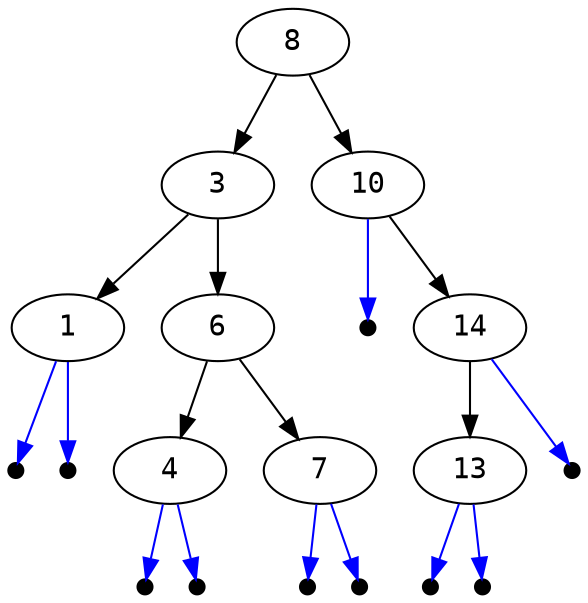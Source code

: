 strict digraph {
node [fontsize=14, height=.1 fontname=Courier];
edge [fontsize=14];
  80[label=8];
  80 -> 31;
  31[label=3];
  31 -> 12;
  12[label=1];
  null0[shape=point];
  12 -> null0[color = blue];
  null1[shape=point];
  12 -> null1[color = blue];
  31 -> 62;
62[label=6];
  62 -> 43;
  43[label=4];
  null2[shape=point];
  43 -> null2[color = blue];
  null3[shape=point];
  43 -> null3[color = blue];
  62 -> 73;
73[label=7];
  null4[shape=point];
  73 -> null4[color = blue];
  null5[shape=point];
  73 -> null5[color = blue];
  80 -> 101;
101[label=10];
  null6[shape=point];
  101 -> null6[color = blue];
  101 -> 142;
142[label=14];
  142 -> 133;
  133[label=13];
  null7[shape=point];
  133 -> null7[color = blue];
  null8[shape=point];
  133 -> null8[color = blue];
  null9[shape=point];
  142 -> null9[color = blue];
}